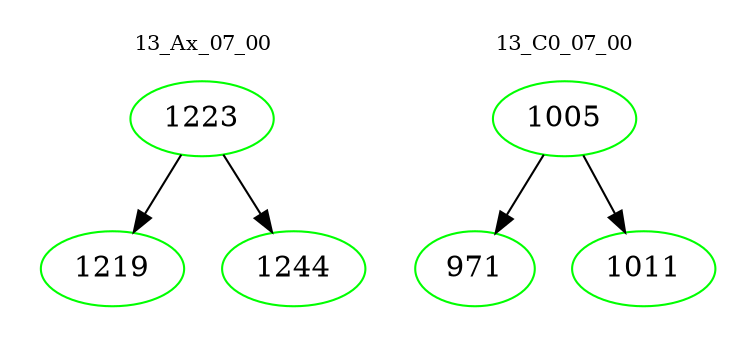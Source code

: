 digraph{
subgraph cluster_0 {
color = white
label = "13_Ax_07_00";
fontsize=10;
T0_1223 [label="1223", color="green"]
T0_1223 -> T0_1219 [color="black"]
T0_1219 [label="1219", color="green"]
T0_1223 -> T0_1244 [color="black"]
T0_1244 [label="1244", color="green"]
}
subgraph cluster_1 {
color = white
label = "13_C0_07_00";
fontsize=10;
T1_1005 [label="1005", color="green"]
T1_1005 -> T1_971 [color="black"]
T1_971 [label="971", color="green"]
T1_1005 -> T1_1011 [color="black"]
T1_1011 [label="1011", color="green"]
}
}

